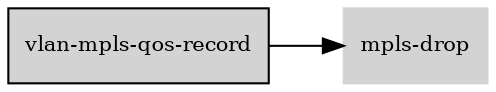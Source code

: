 digraph "vlan_mpls_qos_record_subgraph" {
  rankdir=LR;
  node [shape=box, style=filled, fontsize=10, color=lightgray, fontcolor=black, fillcolor=lightgray];
  "vlan-mpls-qos-record" [color=black, fontcolor=black, fillcolor=lightgray];
  edge [fontsize=8];
  "vlan-mpls-qos-record" -> "mpls-drop";
}

